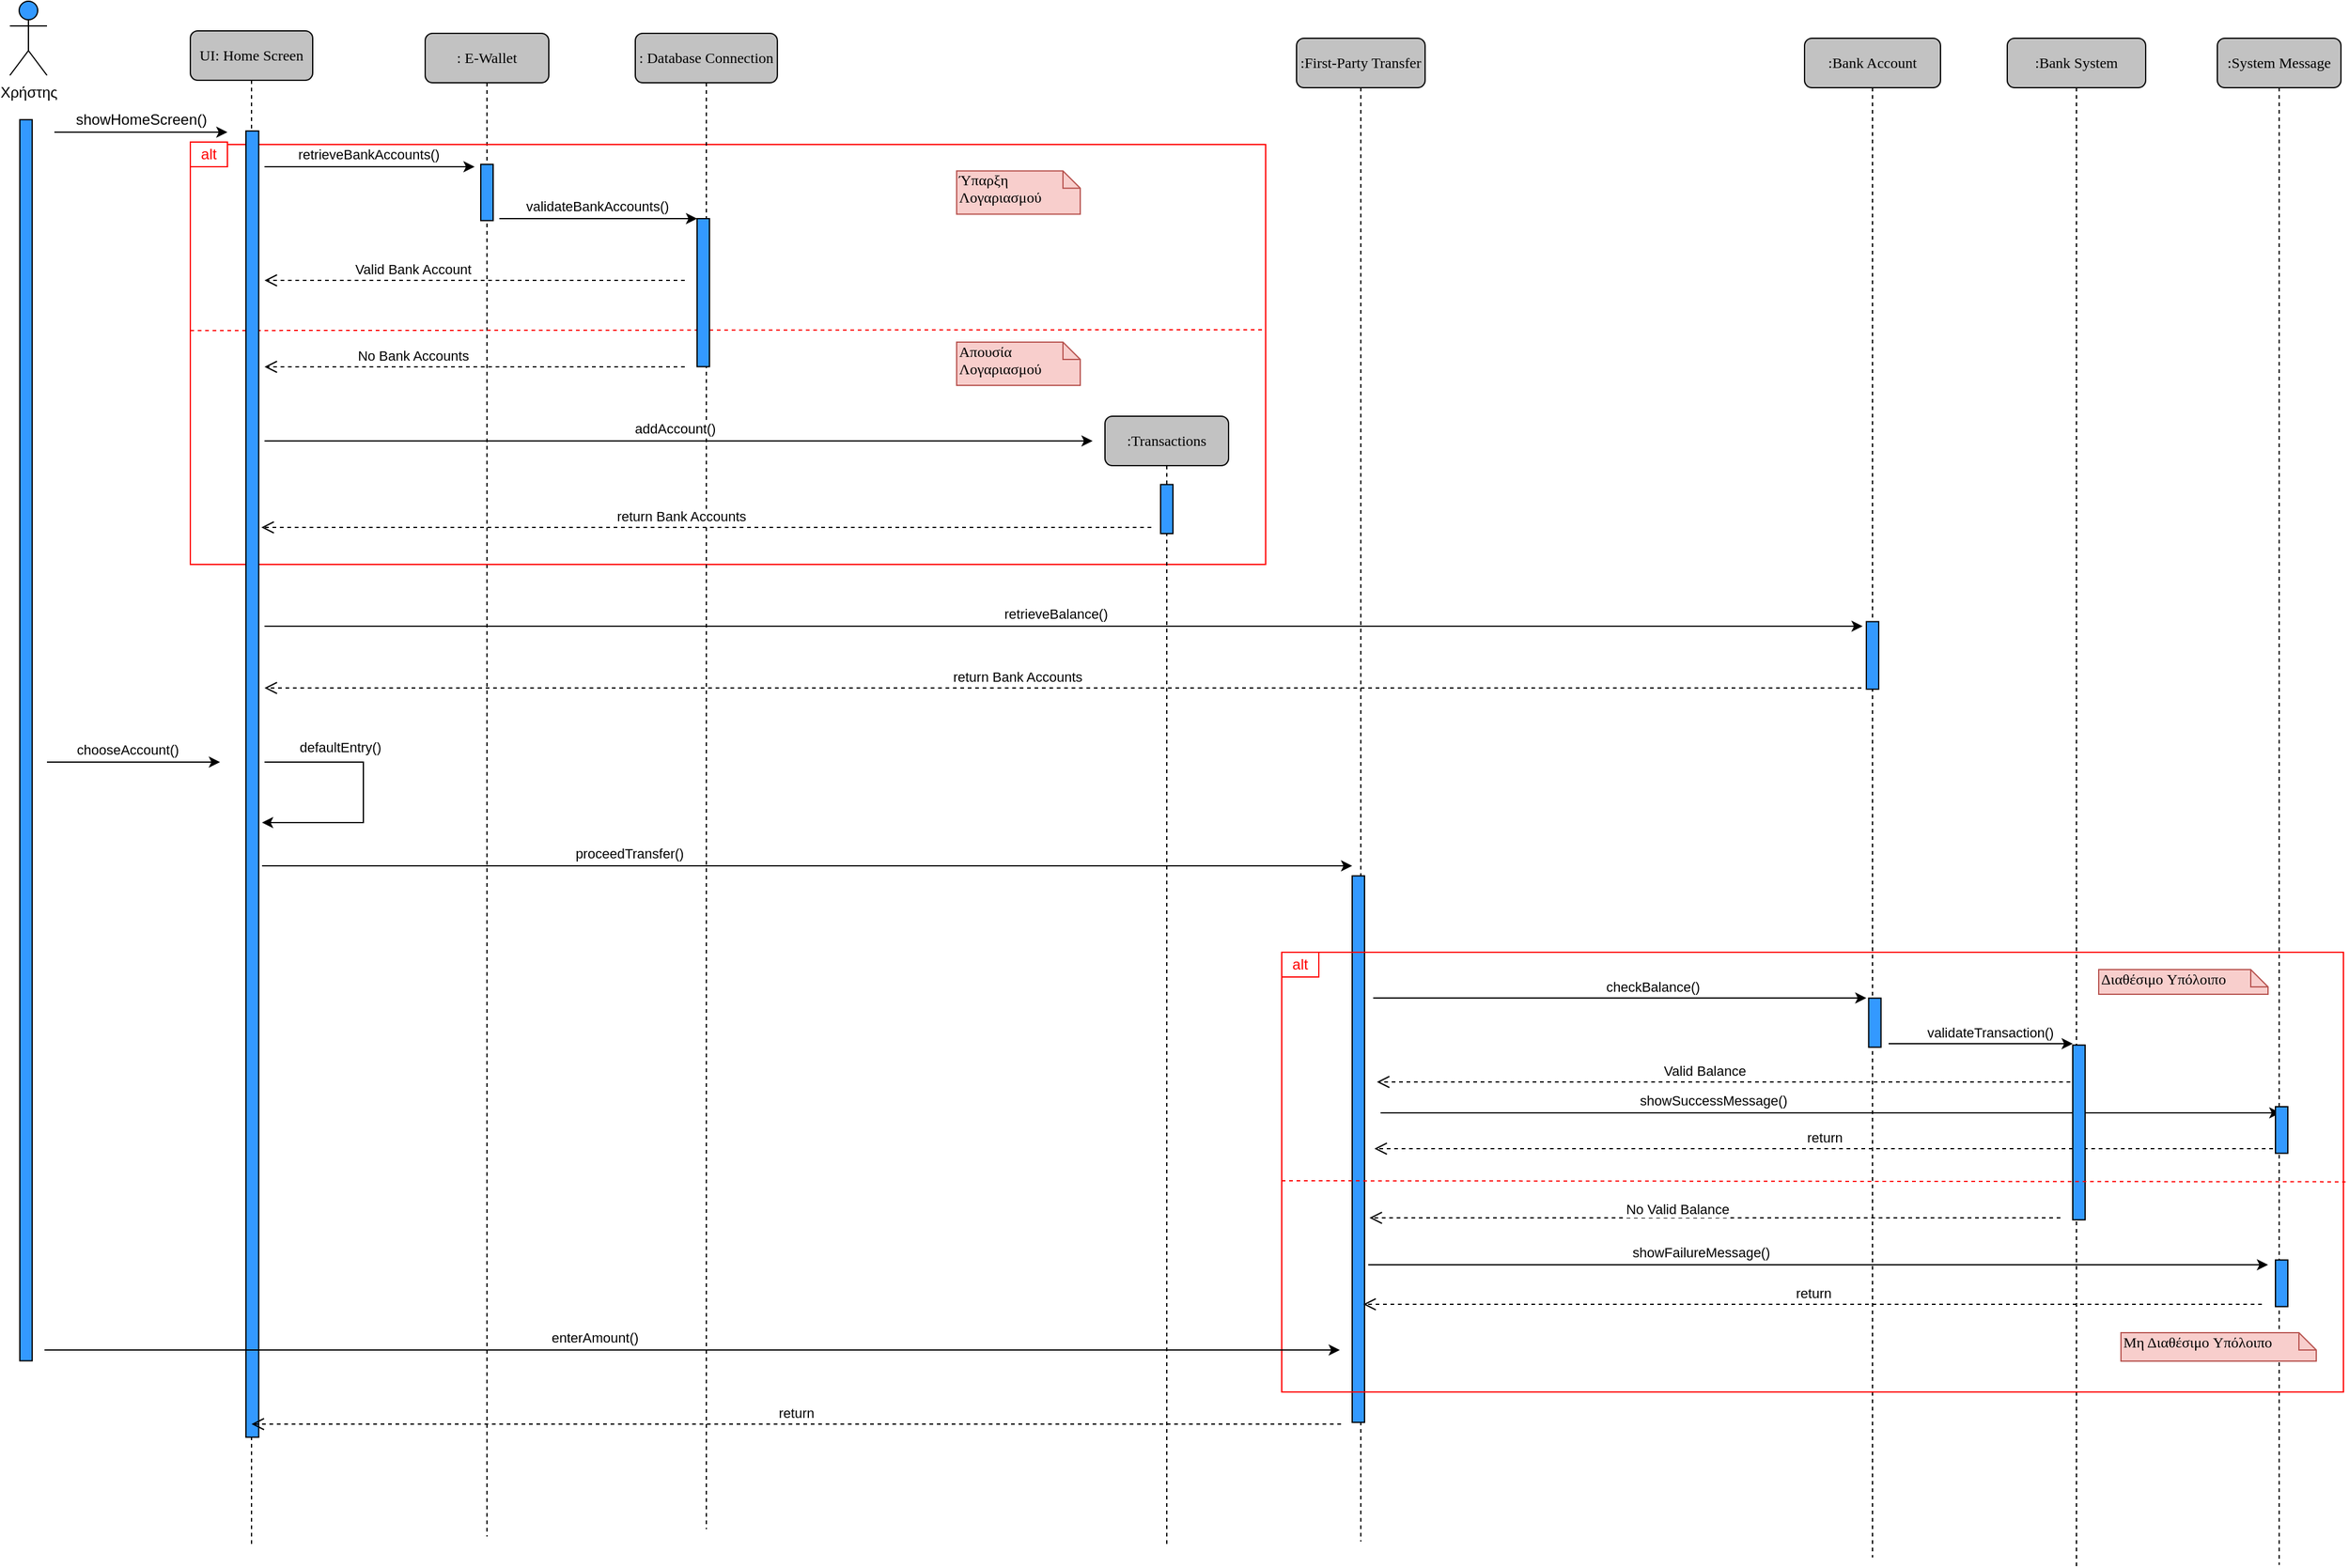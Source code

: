 <mxfile version="18.0.4" type="device"><diagram name="Page-1" id="13e1069c-82ec-6db2-03f1-153e76fe0fe0"><mxGraphModel dx="3548" dy="1775" grid="0" gridSize="10" guides="1" tooltips="1" connect="1" arrows="1" fold="1" page="0" pageScale="1" pageWidth="1100" pageHeight="850" background="none" math="0" shadow="0"><root><mxCell id="0"/><mxCell id="1" parent="0"/><mxCell id="r9DO_F_iBcvIoqcSVnVy-197" value=":First-Party Transfer" style="shape=umlLifeline;perimeter=lifelinePerimeter;whiteSpace=wrap;html=1;container=1;collapsible=0;recursiveResize=0;outlineConnect=0;rounded=1;shadow=0;comic=0;labelBackgroundColor=none;strokeWidth=1;fontFamily=Verdana;fontSize=12;align=center;fillColor=#C2C2C2;" vertex="1" parent="1"><mxGeometry x="1145" y="94" width="104" height="1217" as="geometry"/></mxCell><mxCell id="r9DO_F_iBcvIoqcSVnVy-198" value="" style="rounded=0;whiteSpace=wrap;html=1;rotation=90;fillColor=#3399FF;" vertex="1" parent="r9DO_F_iBcvIoqcSVnVy-197"><mxGeometry x="-171.22" y="894.39" width="442.47" height="10" as="geometry"/></mxCell><mxCell id="r9DO_F_iBcvIoqcSVnVy-227" value=":Bank Account" style="shape=umlLifeline;perimeter=lifelinePerimeter;whiteSpace=wrap;html=1;container=1;collapsible=0;recursiveResize=0;outlineConnect=0;rounded=1;shadow=0;comic=0;labelBackgroundColor=none;strokeWidth=1;fontFamily=Verdana;fontSize=12;align=center;fillColor=#C2C2C2;" vertex="1" parent="1"><mxGeometry x="1556" y="94" width="110" height="1230" as="geometry"/></mxCell><mxCell id="r9DO_F_iBcvIoqcSVnVy-228" value="" style="rounded=0;whiteSpace=wrap;html=1;rotation=90;fillColor=#3399FF;" vertex="1" parent="r9DO_F_iBcvIoqcSVnVy-227"><mxGeometry x="27.64" y="494.64" width="54.72" height="10" as="geometry"/></mxCell><mxCell id="r9DO_F_iBcvIoqcSVnVy-232" value=":System Message" style="shape=umlLifeline;perimeter=lifelinePerimeter;whiteSpace=wrap;html=1;container=1;collapsible=0;recursiveResize=0;outlineConnect=0;rounded=1;shadow=0;comic=0;labelBackgroundColor=none;strokeWidth=1;fontFamily=Verdana;fontSize=12;align=center;fillColor=#C2C2C2;" vertex="1" parent="1"><mxGeometry x="1890" y="94" width="100" height="1236" as="geometry"/></mxCell><mxCell id="r9DO_F_iBcvIoqcSVnVy-230" value=":Bank System" style="shape=umlLifeline;perimeter=lifelinePerimeter;whiteSpace=wrap;html=1;container=1;collapsible=0;recursiveResize=0;outlineConnect=0;rounded=1;shadow=0;comic=0;labelBackgroundColor=none;strokeWidth=1;fontFamily=Verdana;fontSize=12;align=center;fillColor=#C2C2C2;" vertex="1" parent="1"><mxGeometry x="1720" y="94" width="112" height="1237" as="geometry"/></mxCell><mxCell id="r9DO_F_iBcvIoqcSVnVy-96" value=": E-Wallet&lt;br&gt;" style="shape=umlLifeline;perimeter=lifelinePerimeter;whiteSpace=wrap;html=1;container=1;collapsible=0;recursiveResize=0;outlineConnect=0;rounded=1;shadow=0;comic=0;labelBackgroundColor=none;strokeWidth=1;fontFamily=Verdana;fontSize=12;align=center;fillColor=#C2C2C2;" vertex="1" parent="1"><mxGeometry x="440" y="90" width="100" height="1217" as="geometry"/></mxCell><mxCell id="r9DO_F_iBcvIoqcSVnVy-97" value="" style="rounded=0;whiteSpace=wrap;html=1;rotation=90;fillColor=#3399FF;" vertex="1" parent="r9DO_F_iBcvIoqcSVnVy-96"><mxGeometry x="27.22" y="123.85" width="45.54" height="10" as="geometry"/></mxCell><mxCell id="r9DO_F_iBcvIoqcSVnVy-98" value="" style="rounded=0;whiteSpace=wrap;html=1;fillColor=none;shadow=0;strokeColor=#FF0000;" vertex="1" parent="r9DO_F_iBcvIoqcSVnVy-96"><mxGeometry x="-190" y="90" width="870" height="340" as="geometry"/></mxCell><mxCell id="r9DO_F_iBcvIoqcSVnVy-99" value="" style="endArrow=none;dashed=1;html=1;rounded=0;entryX=1;entryY=0.441;entryDx=0;entryDy=0;entryPerimeter=0;exitX=0;exitY=0.443;exitDx=0;exitDy=0;exitPerimeter=0;strokeColor=#FF0000;" edge="1" parent="r9DO_F_iBcvIoqcSVnVy-96" source="r9DO_F_iBcvIoqcSVnVy-98" target="r9DO_F_iBcvIoqcSVnVy-98"><mxGeometry width="50" height="50" relative="1" as="geometry"><mxPoint x="-180" y="240" as="sourcePoint"/><mxPoint x="660" y="240" as="targetPoint"/></mxGeometry></mxCell><mxCell id="r9DO_F_iBcvIoqcSVnVy-100" value="Χρήστης" style="shape=umlActor;verticalLabelPosition=bottom;verticalAlign=top;html=1;outlineConnect=0;fillColor=#3399FF;" vertex="1" parent="1"><mxGeometry x="104" y="64" width="30" height="60" as="geometry"/></mxCell><mxCell id="r9DO_F_iBcvIoqcSVnVy-101" value="" style="endArrow=classic;html=1;rounded=0;" edge="1" parent="1"><mxGeometry width="50" height="50" relative="1" as="geometry"><mxPoint x="140" y="170" as="sourcePoint"/><mxPoint x="280" y="170" as="targetPoint"/></mxGeometry></mxCell><mxCell id="r9DO_F_iBcvIoqcSVnVy-102" value="showHomeScreen()" style="text;html=1;align=center;verticalAlign=middle;resizable=0;points=[];autosize=1;strokeColor=none;fillColor=none;" vertex="1" parent="1"><mxGeometry x="150" y="150" width="120" height="20" as="geometry"/></mxCell><mxCell id="r9DO_F_iBcvIoqcSVnVy-103" value="" style="endArrow=none;html=1;rounded=0;" edge="1" parent="1"><mxGeometry width="50" height="50" relative="1" as="geometry"><mxPoint x="295" y="280" as="sourcePoint"/><mxPoint x="295" y="280" as="targetPoint"/><Array as="points"/></mxGeometry></mxCell><mxCell id="r9DO_F_iBcvIoqcSVnVy-104" value="" style="rounded=0;whiteSpace=wrap;html=1;rotation=90;fillColor=#3399FF;" vertex="1" parent="1"><mxGeometry x="-385.39" y="657.32" width="1004.86" height="10" as="geometry"/></mxCell><mxCell id="r9DO_F_iBcvIoqcSVnVy-105" value="UI: Home Screen" style="shape=umlLifeline;perimeter=lifelinePerimeter;whiteSpace=wrap;html=1;container=1;collapsible=0;recursiveResize=0;outlineConnect=0;rounded=1;shadow=0;comic=0;labelBackgroundColor=none;strokeWidth=1;fontFamily=Verdana;fontSize=12;align=center;fillColor=#C2C2C2;" vertex="1" parent="1"><mxGeometry x="250" y="88" width="99" height="1227" as="geometry"/></mxCell><mxCell id="r9DO_F_iBcvIoqcSVnVy-106" value="" style="rounded=0;whiteSpace=wrap;html=1;rotation=90;fillColor=#3399FF;" vertex="1" parent="r9DO_F_iBcvIoqcSVnVy-105"><mxGeometry x="-478.62" y="604.67" width="1057.55" height="10.33" as="geometry"/></mxCell><mxCell id="r9DO_F_iBcvIoqcSVnVy-107" value="" style="endArrow=classic;html=1;rounded=0;" edge="1" parent="r9DO_F_iBcvIoqcSVnVy-105"><mxGeometry width="50" height="50" relative="1" as="geometry"><mxPoint x="60" y="110" as="sourcePoint"/><mxPoint x="230" y="110" as="targetPoint"/></mxGeometry></mxCell><mxCell id="r9DO_F_iBcvIoqcSVnVy-108" value="retrieveBankAccounts()" style="edgeLabel;html=1;align=center;verticalAlign=middle;resizable=0;points=[];" vertex="1" connectable="0" parent="r9DO_F_iBcvIoqcSVnVy-107"><mxGeometry x="-0.01" y="-2" relative="1" as="geometry"><mxPoint y="-12" as="offset"/></mxGeometry></mxCell><mxCell id="r9DO_F_iBcvIoqcSVnVy-109" value="&lt;font color=&quot;#ff0000&quot;&gt;alt&lt;/font&gt;" style="rounded=0;whiteSpace=wrap;html=1;shadow=0;fillColor=default;strokeColor=#FF0000;" vertex="1" parent="r9DO_F_iBcvIoqcSVnVy-105"><mxGeometry y="90" width="30" height="20" as="geometry"/></mxCell><mxCell id="r9DO_F_iBcvIoqcSVnVy-110" value=": Database Connection" style="shape=umlLifeline;perimeter=lifelinePerimeter;whiteSpace=wrap;html=1;container=1;collapsible=0;recursiveResize=0;outlineConnect=0;rounded=1;shadow=0;comic=0;labelBackgroundColor=none;strokeWidth=1;fontFamily=Verdana;fontSize=12;align=center;fillColor=#C2C2C2;" vertex="1" parent="1"><mxGeometry x="610" y="90" width="114.93" height="1211" as="geometry"/></mxCell><mxCell id="r9DO_F_iBcvIoqcSVnVy-111" value="" style="endArrow=classic;html=1;rounded=0;" edge="1" parent="r9DO_F_iBcvIoqcSVnVy-110"><mxGeometry width="50" height="50" relative="1" as="geometry"><mxPoint x="-109.996" y="150" as="sourcePoint"/><mxPoint x="50" y="150" as="targetPoint"/></mxGeometry></mxCell><mxCell id="r9DO_F_iBcvIoqcSVnVy-112" value="validateBankAccounts()" style="edgeLabel;html=1;align=center;verticalAlign=middle;resizable=0;points=[];" vertex="1" connectable="0" parent="r9DO_F_iBcvIoqcSVnVy-111"><mxGeometry x="-0.01" y="-2" relative="1" as="geometry"><mxPoint y="-12" as="offset"/></mxGeometry></mxCell><mxCell id="r9DO_F_iBcvIoqcSVnVy-113" value="" style="rounded=0;whiteSpace=wrap;html=1;rotation=90;fillColor=#3399FF;" vertex="1" parent="r9DO_F_iBcvIoqcSVnVy-110"><mxGeometry x="-4.93" y="204.93" width="119.86" height="10" as="geometry"/></mxCell><mxCell id="r9DO_F_iBcvIoqcSVnVy-114" value="No Bank Accounts" style="html=1;verticalAlign=bottom;endArrow=open;dashed=1;endSize=8;rounded=0;" edge="1" parent="r9DO_F_iBcvIoqcSVnVy-110"><mxGeometry x="0.294" relative="1" as="geometry"><mxPoint x="40" y="270" as="sourcePoint"/><mxPoint x="-300" y="270" as="targetPoint"/><mxPoint as="offset"/></mxGeometry></mxCell><mxCell id="r9DO_F_iBcvIoqcSVnVy-115" value="" style="endArrow=classic;html=1;rounded=0;" edge="1" parent="r9DO_F_iBcvIoqcSVnVy-110"><mxGeometry width="50" height="50" relative="1" as="geometry"><mxPoint x="-299.996" y="330" as="sourcePoint"/><mxPoint x="370" y="330" as="targetPoint"/></mxGeometry></mxCell><mxCell id="r9DO_F_iBcvIoqcSVnVy-116" value="addAccount()" style="edgeLabel;html=1;align=center;verticalAlign=middle;resizable=0;points=[];" vertex="1" connectable="0" parent="r9DO_F_iBcvIoqcSVnVy-115"><mxGeometry x="-0.01" y="-2" relative="1" as="geometry"><mxPoint y="-12" as="offset"/></mxGeometry></mxCell><mxCell id="r9DO_F_iBcvIoqcSVnVy-117" value="return Bank Accounts" style="html=1;verticalAlign=bottom;endArrow=open;dashed=1;endSize=8;rounded=0;" edge="1" parent="r9DO_F_iBcvIoqcSVnVy-110"><mxGeometry x="0.057" relative="1" as="geometry"><mxPoint x="992" y="530" as="sourcePoint"/><mxPoint x="-300" y="530" as="targetPoint"/><mxPoint as="offset"/></mxGeometry></mxCell><mxCell id="r9DO_F_iBcvIoqcSVnVy-118" value="" style="endArrow=classic;html=1;rounded=0;" edge="1" parent="r9DO_F_iBcvIoqcSVnVy-110"><mxGeometry width="50" height="50" relative="1" as="geometry"><mxPoint x="-299.996" y="480" as="sourcePoint"/><mxPoint x="993" y="480" as="targetPoint"/></mxGeometry></mxCell><mxCell id="r9DO_F_iBcvIoqcSVnVy-119" value="retrieveBalance()" style="edgeLabel;html=1;align=center;verticalAlign=middle;resizable=0;points=[];" vertex="1" connectable="0" parent="r9DO_F_iBcvIoqcSVnVy-118"><mxGeometry x="-0.01" y="-2" relative="1" as="geometry"><mxPoint y="-12" as="offset"/></mxGeometry></mxCell><mxCell id="r9DO_F_iBcvIoqcSVnVy-120" value="Valid Bank Account" style="html=1;verticalAlign=bottom;endArrow=open;dashed=1;endSize=8;rounded=0;" edge="1" parent="1"><mxGeometry x="0.294" relative="1" as="geometry"><mxPoint x="650" y="290" as="sourcePoint"/><mxPoint x="310" y="290" as="targetPoint"/><mxPoint as="offset"/></mxGeometry></mxCell><mxCell id="r9DO_F_iBcvIoqcSVnVy-121" value=":Transactions" style="shape=umlLifeline;perimeter=lifelinePerimeter;whiteSpace=wrap;html=1;container=1;collapsible=0;recursiveResize=0;outlineConnect=0;rounded=1;shadow=0;comic=0;labelBackgroundColor=none;strokeWidth=1;fontFamily=Verdana;fontSize=12;align=center;fillColor=#C2C2C2;" vertex="1" parent="1"><mxGeometry x="990" y="400" width="100" height="915" as="geometry"/></mxCell><mxCell id="r9DO_F_iBcvIoqcSVnVy-122" value="" style="rounded=0;whiteSpace=wrap;html=1;rotation=90;fillColor=#3399FF;" vertex="1" parent="r9DO_F_iBcvIoqcSVnVy-121"><mxGeometry x="30.14" y="70.14" width="39.72" height="10" as="geometry"/></mxCell><mxCell id="r9DO_F_iBcvIoqcSVnVy-123" value="return Bank Accounts" style="html=1;verticalAlign=bottom;endArrow=open;dashed=1;endSize=8;rounded=0;" edge="1" parent="r9DO_F_iBcvIoqcSVnVy-121"><mxGeometry x="0.057" relative="1" as="geometry"><mxPoint x="37.47" y="90" as="sourcePoint"/><mxPoint x="-682.53" y="90" as="targetPoint"/><mxPoint as="offset"/></mxGeometry></mxCell><mxCell id="r9DO_F_iBcvIoqcSVnVy-124" value="Απουσία&lt;br&gt;Λογαριασμού" style="shape=note;whiteSpace=wrap;html=1;size=14;verticalAlign=top;align=left;spacingTop=-6;rounded=0;shadow=0;comic=0;labelBackgroundColor=none;strokeWidth=1;fontFamily=Verdana;fontSize=12;fillColor=#f8cecc;strokeColor=#b85450;" vertex="1" parent="1"><mxGeometry x="870" y="340" width="100" height="35" as="geometry"/></mxCell><mxCell id="r9DO_F_iBcvIoqcSVnVy-125" value="Ύπαρξη&amp;nbsp;&lt;br&gt;Λογαριασμού" style="shape=note;whiteSpace=wrap;html=1;size=14;verticalAlign=top;align=left;spacingTop=-6;rounded=0;shadow=0;comic=0;labelBackgroundColor=none;strokeWidth=1;fontFamily=Verdana;fontSize=12;fillColor=#f8cecc;strokeColor=#b85450;" vertex="1" parent="1"><mxGeometry x="870" y="201.35" width="100" height="35" as="geometry"/></mxCell><mxCell id="r9DO_F_iBcvIoqcSVnVy-126" value="" style="endArrow=classic;html=1;rounded=0;strokeColor=#000000;" edge="1" parent="1"><mxGeometry width="50" height="50" relative="1" as="geometry"><mxPoint x="310" y="680" as="sourcePoint"/><mxPoint x="308" y="729" as="targetPoint"/><Array as="points"><mxPoint x="390" y="680"/><mxPoint x="390" y="729"/></Array></mxGeometry></mxCell><mxCell id="r9DO_F_iBcvIoqcSVnVy-127" value="defaultEntry()" style="edgeLabel;html=1;align=center;verticalAlign=middle;resizable=0;points=[];" vertex="1" connectable="0" parent="r9DO_F_iBcvIoqcSVnVy-126"><mxGeometry x="-0.195" relative="1" as="geometry"><mxPoint x="-19" y="-17" as="offset"/></mxGeometry></mxCell><mxCell id="r9DO_F_iBcvIoqcSVnVy-128" value="" style="endArrow=classic;html=1;rounded=0;" edge="1" parent="1"><mxGeometry width="50" height="50" relative="1" as="geometry"><mxPoint x="134" y="680" as="sourcePoint"/><mxPoint x="274" y="680" as="targetPoint"/></mxGeometry></mxCell><mxCell id="r9DO_F_iBcvIoqcSVnVy-129" value="chooseAccount()" style="edgeLabel;html=1;align=center;verticalAlign=middle;resizable=0;points=[];" vertex="1" connectable="0" parent="r9DO_F_iBcvIoqcSVnVy-128"><mxGeometry x="-0.162" y="2" relative="1" as="geometry"><mxPoint x="6" y="-8" as="offset"/></mxGeometry></mxCell><mxCell id="r9DO_F_iBcvIoqcSVnVy-195" value="" style="endArrow=classic;html=1;rounded=0;" edge="1" parent="1"><mxGeometry width="50" height="50" relative="1" as="geometry"><mxPoint x="308" y="764" as="sourcePoint"/><mxPoint x="1190" y="764" as="targetPoint"/></mxGeometry></mxCell><mxCell id="r9DO_F_iBcvIoqcSVnVy-196" value="proceedTransfer()" style="edgeLabel;html=1;align=center;verticalAlign=middle;resizable=0;points=[];" vertex="1" connectable="0" parent="r9DO_F_iBcvIoqcSVnVy-195"><mxGeometry x="-0.162" y="2" relative="1" as="geometry"><mxPoint x="-73" y="-8" as="offset"/></mxGeometry></mxCell><mxCell id="r9DO_F_iBcvIoqcSVnVy-205" value="" style="rounded=0;whiteSpace=wrap;html=1;rotation=90;fillColor=#3399FF;" vertex="1" parent="1"><mxGeometry x="1593.0" y="886" width="39.72" height="10" as="geometry"/></mxCell><mxCell id="r9DO_F_iBcvIoqcSVnVy-206" value="" style="rounded=0;whiteSpace=wrap;html=1;fillColor=none;shadow=0;strokeColor=#FF0000;" vertex="1" parent="1"><mxGeometry x="1133" y="834" width="859" height="356" as="geometry"/></mxCell><mxCell id="r9DO_F_iBcvIoqcSVnVy-207" value="Valid Balance" style="html=1;verticalAlign=bottom;endArrow=open;dashed=1;endSize=8;rounded=0;strokeColor=#000000;" edge="1" parent="1"><mxGeometry x="0.055" relative="1" as="geometry"><mxPoint x="1771" y="939" as="sourcePoint"/><mxPoint x="1210" y="939" as="targetPoint"/><mxPoint as="offset"/></mxGeometry></mxCell><mxCell id="r9DO_F_iBcvIoqcSVnVy-208" value="&lt;font color=&quot;#ff0000&quot;&gt;alt&lt;/font&gt;" style="rounded=0;whiteSpace=wrap;html=1;shadow=0;fillColor=default;strokeColor=#FF0000;" vertex="1" parent="1"><mxGeometry x="1133" y="834" width="30" height="20" as="geometry"/></mxCell><mxCell id="r9DO_F_iBcvIoqcSVnVy-209" value="" style="endArrow=classic;html=1;rounded=0;" edge="1" parent="1"><mxGeometry width="50" height="50" relative="1" as="geometry"><mxPoint x="1213" y="964.0" as="sourcePoint"/><mxPoint x="1941" y="964" as="targetPoint"/><Array as="points"><mxPoint x="1413" y="964"/><mxPoint x="1613" y="964"/></Array></mxGeometry></mxCell><mxCell id="r9DO_F_iBcvIoqcSVnVy-210" value="showSuccessMessage()" style="edgeLabel;html=1;align=center;verticalAlign=middle;resizable=0;points=[];" vertex="1" connectable="0" parent="r9DO_F_iBcvIoqcSVnVy-209"><mxGeometry x="-0.237" relative="1" as="geometry"><mxPoint x="-9" y="-10" as="offset"/></mxGeometry></mxCell><mxCell id="r9DO_F_iBcvIoqcSVnVy-211" value="return" style="html=1;verticalAlign=bottom;endArrow=open;dashed=1;endSize=8;rounded=0;strokeColor=#000000;" edge="1" parent="1"><mxGeometry relative="1" as="geometry"><mxPoint x="1926" y="1119" as="sourcePoint"/><mxPoint x="1199.0" y="1119" as="targetPoint"/></mxGeometry></mxCell><mxCell id="r9DO_F_iBcvIoqcSVnVy-212" value="No Valid Balance" style="html=1;verticalAlign=bottom;endArrow=open;dashed=1;endSize=8;rounded=0;strokeColor=#000000;" edge="1" parent="1"><mxGeometry x="0.109" y="2" relative="1" as="geometry"><mxPoint x="1763" y="1049" as="sourcePoint"/><mxPoint x="1204.0" y="1049" as="targetPoint"/><mxPoint as="offset"/></mxGeometry></mxCell><mxCell id="r9DO_F_iBcvIoqcSVnVy-213" value="return" style="html=1;verticalAlign=bottom;endArrow=open;dashed=1;endSize=8;rounded=0;strokeColor=#000000;" edge="1" parent="1"><mxGeometry relative="1" as="geometry"><mxPoint x="1935" y="993" as="sourcePoint"/><mxPoint x="1208" y="993" as="targetPoint"/></mxGeometry></mxCell><mxCell id="r9DO_F_iBcvIoqcSVnVy-214" value="Μη Διαθέσιμο&amp;nbsp;Υπόλοιπο" style="shape=note;whiteSpace=wrap;html=1;size=14;verticalAlign=top;align=left;spacingTop=-6;rounded=0;shadow=0;comic=0;labelBackgroundColor=none;strokeWidth=1;fontFamily=Verdana;fontSize=12;fillColor=#f8cecc;strokeColor=#b85450;" vertex="1" parent="1"><mxGeometry x="1812" y="1142" width="158" height="23" as="geometry"/></mxCell><mxCell id="r9DO_F_iBcvIoqcSVnVy-215" value="" style="endArrow=classic;html=1;rounded=0;strokeColor=#000000;" edge="1" parent="1"><mxGeometry width="50" height="50" relative="1" as="geometry"><mxPoint x="1207" y="871" as="sourcePoint"/><mxPoint x="1606" y="871" as="targetPoint"/></mxGeometry></mxCell><mxCell id="r9DO_F_iBcvIoqcSVnVy-216" value="checkBalance()" style="edgeLabel;html=1;align=center;verticalAlign=middle;resizable=0;points=[];" vertex="1" connectable="0" parent="r9DO_F_iBcvIoqcSVnVy-215"><mxGeometry x="0.15" y="1" relative="1" as="geometry"><mxPoint x="-4" y="-8" as="offset"/></mxGeometry></mxCell><mxCell id="r9DO_F_iBcvIoqcSVnVy-217" value="" style="endArrow=classic;html=1;rounded=0;strokeColor=#000000;" edge="1" parent="1"><mxGeometry width="50" height="50" relative="1" as="geometry"><mxPoint x="1624.0" y="908" as="sourcePoint"/><mxPoint x="1773" y="908" as="targetPoint"/></mxGeometry></mxCell><mxCell id="r9DO_F_iBcvIoqcSVnVy-218" value="validateTransaction()" style="edgeLabel;html=1;align=center;verticalAlign=middle;resizable=0;points=[];" vertex="1" connectable="0" parent="r9DO_F_iBcvIoqcSVnVy-217"><mxGeometry x="0.15" y="1" relative="1" as="geometry"><mxPoint x="-4" y="-8" as="offset"/></mxGeometry></mxCell><mxCell id="r9DO_F_iBcvIoqcSVnVy-219" value="" style="rounded=0;whiteSpace=wrap;html=1;rotation=90;fillColor=#3399FF;" vertex="1" parent="1"><mxGeometry x="1707.26" y="974.88" width="141.47" height="10" as="geometry"/></mxCell><mxCell id="r9DO_F_iBcvIoqcSVnVy-220" value="" style="rounded=0;whiteSpace=wrap;html=1;rotation=90;fillColor=#3399FF;" vertex="1" parent="1"><mxGeometry x="1923.14" y="1097" width="37.73" height="10" as="geometry"/></mxCell><mxCell id="r9DO_F_iBcvIoqcSVnVy-221" value="" style="rounded=0;whiteSpace=wrap;html=1;rotation=90;fillColor=#3399FF;" vertex="1" parent="1"><mxGeometry x="1923.14" y="972.88" width="37.73" height="10" as="geometry"/></mxCell><mxCell id="r9DO_F_iBcvIoqcSVnVy-222" value="Διαθέσιμο&amp;nbsp;Υπόλοιπο" style="shape=note;whiteSpace=wrap;html=1;size=14;verticalAlign=top;align=left;spacingTop=-6;rounded=0;shadow=0;comic=0;labelBackgroundColor=none;strokeWidth=1;fontFamily=Verdana;fontSize=12;fillColor=#f8cecc;strokeColor=#b85450;" vertex="1" parent="1"><mxGeometry x="1794" y="848" width="137" height="20" as="geometry"/></mxCell><mxCell id="r9DO_F_iBcvIoqcSVnVy-224" value="" style="endArrow=none;dashed=1;html=1;rounded=0;strokeColor=#FF0000;entryX=1.002;entryY=0.522;entryDx=0;entryDy=0;entryPerimeter=0;" edge="1" parent="1" target="r9DO_F_iBcvIoqcSVnVy-206"><mxGeometry width="50" height="50" relative="1" as="geometry"><mxPoint x="1133" y="1019" as="sourcePoint"/><mxPoint x="38" y="874" as="targetPoint"/></mxGeometry></mxCell><mxCell id="r9DO_F_iBcvIoqcSVnVy-225" value="" style="endArrow=classic;html=1;rounded=0;" edge="1" parent="1"><mxGeometry width="50" height="50" relative="1" as="geometry"><mxPoint x="1203" y="1087.0" as="sourcePoint"/><mxPoint x="1931" y="1087.0" as="targetPoint"/><Array as="points"><mxPoint x="1403" y="1087"/><mxPoint x="1603" y="1087"/></Array></mxGeometry></mxCell><mxCell id="r9DO_F_iBcvIoqcSVnVy-226" value="showFailureMessage()" style="edgeLabel;html=1;align=center;verticalAlign=middle;resizable=0;points=[];" vertex="1" connectable="0" parent="r9DO_F_iBcvIoqcSVnVy-225"><mxGeometry x="-0.237" relative="1" as="geometry"><mxPoint x="-9" y="-10" as="offset"/></mxGeometry></mxCell><mxCell id="r9DO_F_iBcvIoqcSVnVy-235" value="" style="endArrow=classic;html=1;rounded=0;" edge="1" parent="1"><mxGeometry width="50" height="50" relative="1" as="geometry"><mxPoint x="132" y="1156" as="sourcePoint"/><mxPoint x="1180" y="1156" as="targetPoint"/></mxGeometry></mxCell><mxCell id="r9DO_F_iBcvIoqcSVnVy-236" value="enterAmount()" style="edgeLabel;html=1;align=center;verticalAlign=middle;resizable=0;points=[];" vertex="1" connectable="0" parent="r9DO_F_iBcvIoqcSVnVy-235"><mxGeometry x="-0.162" y="2" relative="1" as="geometry"><mxPoint x="6" y="-8" as="offset"/></mxGeometry></mxCell><mxCell id="r9DO_F_iBcvIoqcSVnVy-237" value="return" style="html=1;verticalAlign=bottom;endArrow=open;dashed=1;endSize=8;rounded=0;strokeColor=#000000;" edge="1" parent="1" target="r9DO_F_iBcvIoqcSVnVy-105"><mxGeometry relative="1" as="geometry"><mxPoint x="1181" y="1216" as="sourcePoint"/><mxPoint x="454" y="1216" as="targetPoint"/></mxGeometry></mxCell></root></mxGraphModel></diagram></mxfile>